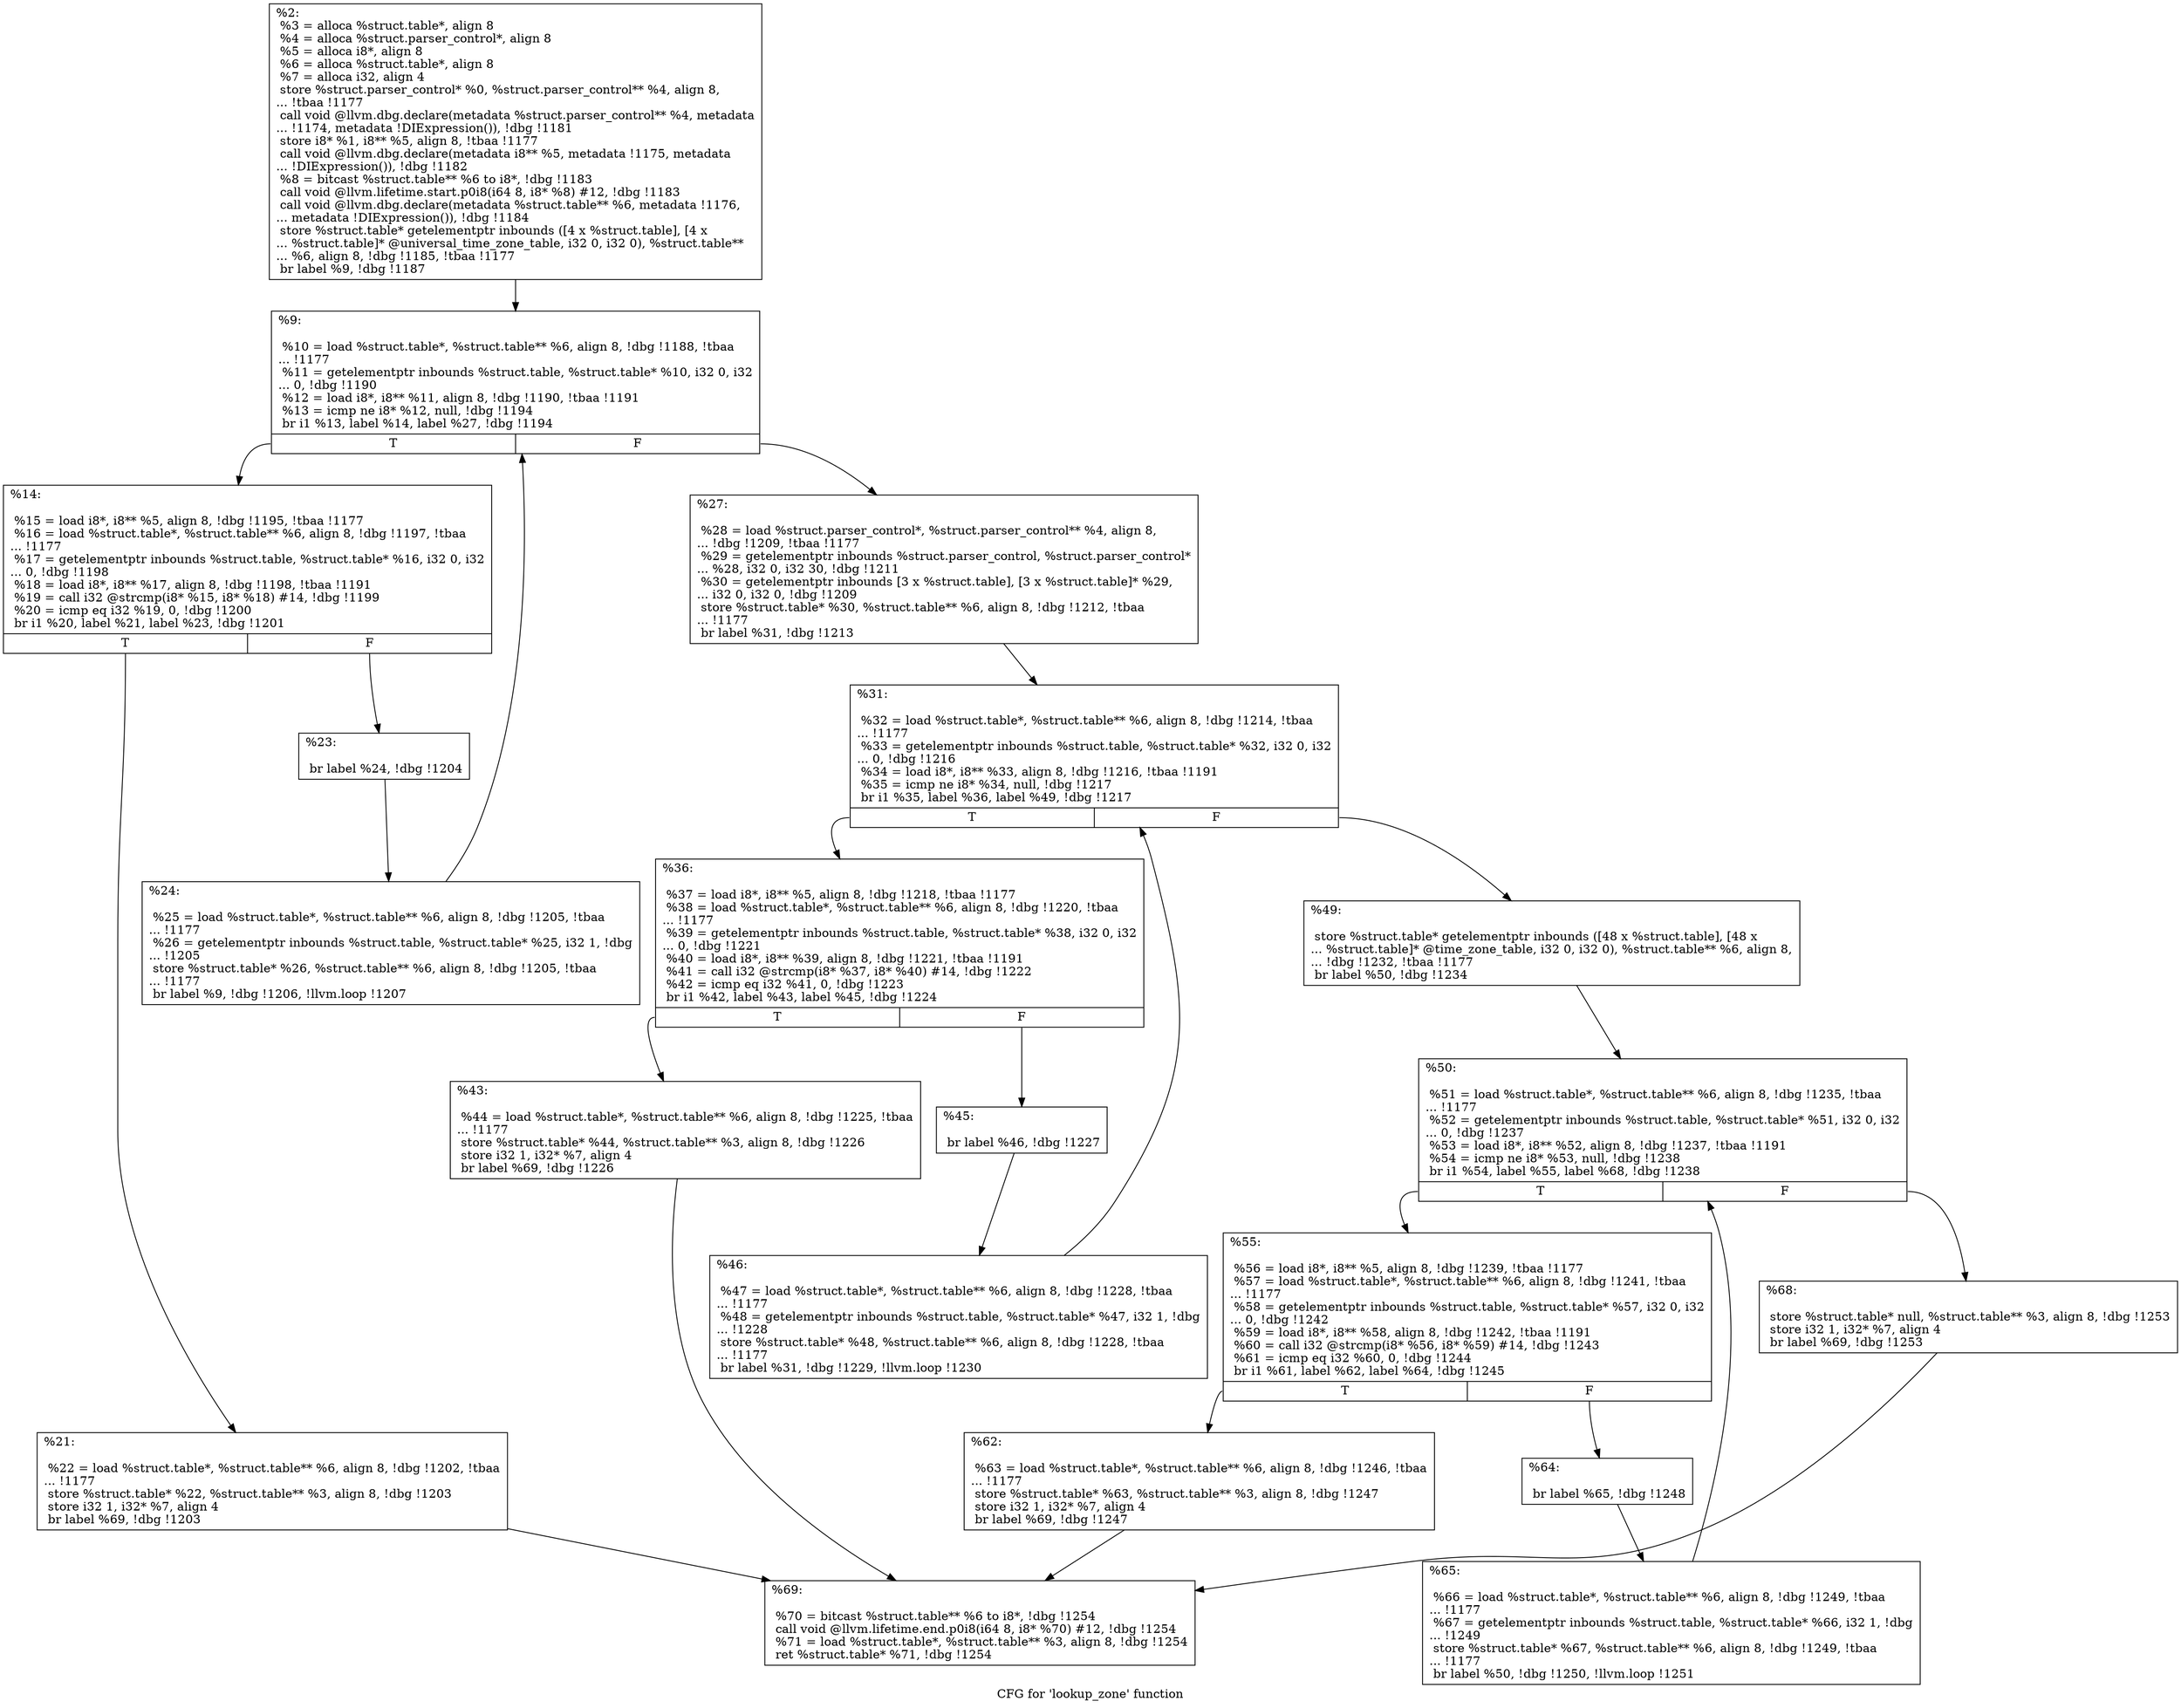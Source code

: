 digraph "CFG for 'lookup_zone' function" {
	label="CFG for 'lookup_zone' function";

	Node0x1cec2c0 [shape=record,label="{%2:\l  %3 = alloca %struct.table*, align 8\l  %4 = alloca %struct.parser_control*, align 8\l  %5 = alloca i8*, align 8\l  %6 = alloca %struct.table*, align 8\l  %7 = alloca i32, align 4\l  store %struct.parser_control* %0, %struct.parser_control** %4, align 8,\l... !tbaa !1177\l  call void @llvm.dbg.declare(metadata %struct.parser_control** %4, metadata\l... !1174, metadata !DIExpression()), !dbg !1181\l  store i8* %1, i8** %5, align 8, !tbaa !1177\l  call void @llvm.dbg.declare(metadata i8** %5, metadata !1175, metadata\l... !DIExpression()), !dbg !1182\l  %8 = bitcast %struct.table** %6 to i8*, !dbg !1183\l  call void @llvm.lifetime.start.p0i8(i64 8, i8* %8) #12, !dbg !1183\l  call void @llvm.dbg.declare(metadata %struct.table** %6, metadata !1176,\l... metadata !DIExpression()), !dbg !1184\l  store %struct.table* getelementptr inbounds ([4 x %struct.table], [4 x\l... %struct.table]* @universal_time_zone_table, i32 0, i32 0), %struct.table**\l... %6, align 8, !dbg !1185, !tbaa !1177\l  br label %9, !dbg !1187\l}"];
	Node0x1cec2c0 -> Node0x1cec980;
	Node0x1cec980 [shape=record,label="{%9:\l\l  %10 = load %struct.table*, %struct.table** %6, align 8, !dbg !1188, !tbaa\l... !1177\l  %11 = getelementptr inbounds %struct.table, %struct.table* %10, i32 0, i32\l... 0, !dbg !1190\l  %12 = load i8*, i8** %11, align 8, !dbg !1190, !tbaa !1191\l  %13 = icmp ne i8* %12, null, !dbg !1194\l  br i1 %13, label %14, label %27, !dbg !1194\l|{<s0>T|<s1>F}}"];
	Node0x1cec980:s0 -> Node0x1cec9d0;
	Node0x1cec980:s1 -> Node0x1cecb10;
	Node0x1cec9d0 [shape=record,label="{%14:\l\l  %15 = load i8*, i8** %5, align 8, !dbg !1195, !tbaa !1177\l  %16 = load %struct.table*, %struct.table** %6, align 8, !dbg !1197, !tbaa\l... !1177\l  %17 = getelementptr inbounds %struct.table, %struct.table* %16, i32 0, i32\l... 0, !dbg !1198\l  %18 = load i8*, i8** %17, align 8, !dbg !1198, !tbaa !1191\l  %19 = call i32 @strcmp(i8* %15, i8* %18) #14, !dbg !1199\l  %20 = icmp eq i32 %19, 0, !dbg !1200\l  br i1 %20, label %21, label %23, !dbg !1201\l|{<s0>T|<s1>F}}"];
	Node0x1cec9d0:s0 -> Node0x1ceca20;
	Node0x1cec9d0:s1 -> Node0x1ceca70;
	Node0x1ceca20 [shape=record,label="{%21:\l\l  %22 = load %struct.table*, %struct.table** %6, align 8, !dbg !1202, !tbaa\l... !1177\l  store %struct.table* %22, %struct.table** %3, align 8, !dbg !1203\l  store i32 1, i32* %7, align 4\l  br label %69, !dbg !1203\l}"];
	Node0x1ceca20 -> Node0x1cecf20;
	Node0x1ceca70 [shape=record,label="{%23:\l\l  br label %24, !dbg !1204\l}"];
	Node0x1ceca70 -> Node0x1cecac0;
	Node0x1cecac0 [shape=record,label="{%24:\l\l  %25 = load %struct.table*, %struct.table** %6, align 8, !dbg !1205, !tbaa\l... !1177\l  %26 = getelementptr inbounds %struct.table, %struct.table* %25, i32 1, !dbg\l... !1205\l  store %struct.table* %26, %struct.table** %6, align 8, !dbg !1205, !tbaa\l... !1177\l  br label %9, !dbg !1206, !llvm.loop !1207\l}"];
	Node0x1cecac0 -> Node0x1cec980;
	Node0x1cecb10 [shape=record,label="{%27:\l\l  %28 = load %struct.parser_control*, %struct.parser_control** %4, align 8,\l... !dbg !1209, !tbaa !1177\l  %29 = getelementptr inbounds %struct.parser_control, %struct.parser_control*\l... %28, i32 0, i32 30, !dbg !1211\l  %30 = getelementptr inbounds [3 x %struct.table], [3 x %struct.table]* %29,\l... i32 0, i32 0, !dbg !1209\l  store %struct.table* %30, %struct.table** %6, align 8, !dbg !1212, !tbaa\l... !1177\l  br label %31, !dbg !1213\l}"];
	Node0x1cecb10 -> Node0x1cecb60;
	Node0x1cecb60 [shape=record,label="{%31:\l\l  %32 = load %struct.table*, %struct.table** %6, align 8, !dbg !1214, !tbaa\l... !1177\l  %33 = getelementptr inbounds %struct.table, %struct.table* %32, i32 0, i32\l... 0, !dbg !1216\l  %34 = load i8*, i8** %33, align 8, !dbg !1216, !tbaa !1191\l  %35 = icmp ne i8* %34, null, !dbg !1217\l  br i1 %35, label %36, label %49, !dbg !1217\l|{<s0>T|<s1>F}}"];
	Node0x1cecb60:s0 -> Node0x1cecbb0;
	Node0x1cecb60:s1 -> Node0x1ceccf0;
	Node0x1cecbb0 [shape=record,label="{%36:\l\l  %37 = load i8*, i8** %5, align 8, !dbg !1218, !tbaa !1177\l  %38 = load %struct.table*, %struct.table** %6, align 8, !dbg !1220, !tbaa\l... !1177\l  %39 = getelementptr inbounds %struct.table, %struct.table* %38, i32 0, i32\l... 0, !dbg !1221\l  %40 = load i8*, i8** %39, align 8, !dbg !1221, !tbaa !1191\l  %41 = call i32 @strcmp(i8* %37, i8* %40) #14, !dbg !1222\l  %42 = icmp eq i32 %41, 0, !dbg !1223\l  br i1 %42, label %43, label %45, !dbg !1224\l|{<s0>T|<s1>F}}"];
	Node0x1cecbb0:s0 -> Node0x1cecc00;
	Node0x1cecbb0:s1 -> Node0x1cecc50;
	Node0x1cecc00 [shape=record,label="{%43:\l\l  %44 = load %struct.table*, %struct.table** %6, align 8, !dbg !1225, !tbaa\l... !1177\l  store %struct.table* %44, %struct.table** %3, align 8, !dbg !1226\l  store i32 1, i32* %7, align 4\l  br label %69, !dbg !1226\l}"];
	Node0x1cecc00 -> Node0x1cecf20;
	Node0x1cecc50 [shape=record,label="{%45:\l\l  br label %46, !dbg !1227\l}"];
	Node0x1cecc50 -> Node0x1cecca0;
	Node0x1cecca0 [shape=record,label="{%46:\l\l  %47 = load %struct.table*, %struct.table** %6, align 8, !dbg !1228, !tbaa\l... !1177\l  %48 = getelementptr inbounds %struct.table, %struct.table* %47, i32 1, !dbg\l... !1228\l  store %struct.table* %48, %struct.table** %6, align 8, !dbg !1228, !tbaa\l... !1177\l  br label %31, !dbg !1229, !llvm.loop !1230\l}"];
	Node0x1cecca0 -> Node0x1cecb60;
	Node0x1ceccf0 [shape=record,label="{%49:\l\l  store %struct.table* getelementptr inbounds ([48 x %struct.table], [48 x\l... %struct.table]* @time_zone_table, i32 0, i32 0), %struct.table** %6, align 8,\l... !dbg !1232, !tbaa !1177\l  br label %50, !dbg !1234\l}"];
	Node0x1ceccf0 -> Node0x1cecd40;
	Node0x1cecd40 [shape=record,label="{%50:\l\l  %51 = load %struct.table*, %struct.table** %6, align 8, !dbg !1235, !tbaa\l... !1177\l  %52 = getelementptr inbounds %struct.table, %struct.table* %51, i32 0, i32\l... 0, !dbg !1237\l  %53 = load i8*, i8** %52, align 8, !dbg !1237, !tbaa !1191\l  %54 = icmp ne i8* %53, null, !dbg !1238\l  br i1 %54, label %55, label %68, !dbg !1238\l|{<s0>T|<s1>F}}"];
	Node0x1cecd40:s0 -> Node0x1cecd90;
	Node0x1cecd40:s1 -> Node0x1ceced0;
	Node0x1cecd90 [shape=record,label="{%55:\l\l  %56 = load i8*, i8** %5, align 8, !dbg !1239, !tbaa !1177\l  %57 = load %struct.table*, %struct.table** %6, align 8, !dbg !1241, !tbaa\l... !1177\l  %58 = getelementptr inbounds %struct.table, %struct.table* %57, i32 0, i32\l... 0, !dbg !1242\l  %59 = load i8*, i8** %58, align 8, !dbg !1242, !tbaa !1191\l  %60 = call i32 @strcmp(i8* %56, i8* %59) #14, !dbg !1243\l  %61 = icmp eq i32 %60, 0, !dbg !1244\l  br i1 %61, label %62, label %64, !dbg !1245\l|{<s0>T|<s1>F}}"];
	Node0x1cecd90:s0 -> Node0x1cecde0;
	Node0x1cecd90:s1 -> Node0x1cece30;
	Node0x1cecde0 [shape=record,label="{%62:\l\l  %63 = load %struct.table*, %struct.table** %6, align 8, !dbg !1246, !tbaa\l... !1177\l  store %struct.table* %63, %struct.table** %3, align 8, !dbg !1247\l  store i32 1, i32* %7, align 4\l  br label %69, !dbg !1247\l}"];
	Node0x1cecde0 -> Node0x1cecf20;
	Node0x1cece30 [shape=record,label="{%64:\l\l  br label %65, !dbg !1248\l}"];
	Node0x1cece30 -> Node0x1cece80;
	Node0x1cece80 [shape=record,label="{%65:\l\l  %66 = load %struct.table*, %struct.table** %6, align 8, !dbg !1249, !tbaa\l... !1177\l  %67 = getelementptr inbounds %struct.table, %struct.table* %66, i32 1, !dbg\l... !1249\l  store %struct.table* %67, %struct.table** %6, align 8, !dbg !1249, !tbaa\l... !1177\l  br label %50, !dbg !1250, !llvm.loop !1251\l}"];
	Node0x1cece80 -> Node0x1cecd40;
	Node0x1ceced0 [shape=record,label="{%68:\l\l  store %struct.table* null, %struct.table** %3, align 8, !dbg !1253\l  store i32 1, i32* %7, align 4\l  br label %69, !dbg !1253\l}"];
	Node0x1ceced0 -> Node0x1cecf20;
	Node0x1cecf20 [shape=record,label="{%69:\l\l  %70 = bitcast %struct.table** %6 to i8*, !dbg !1254\l  call void @llvm.lifetime.end.p0i8(i64 8, i8* %70) #12, !dbg !1254\l  %71 = load %struct.table*, %struct.table** %3, align 8, !dbg !1254\l  ret %struct.table* %71, !dbg !1254\l}"];
}
